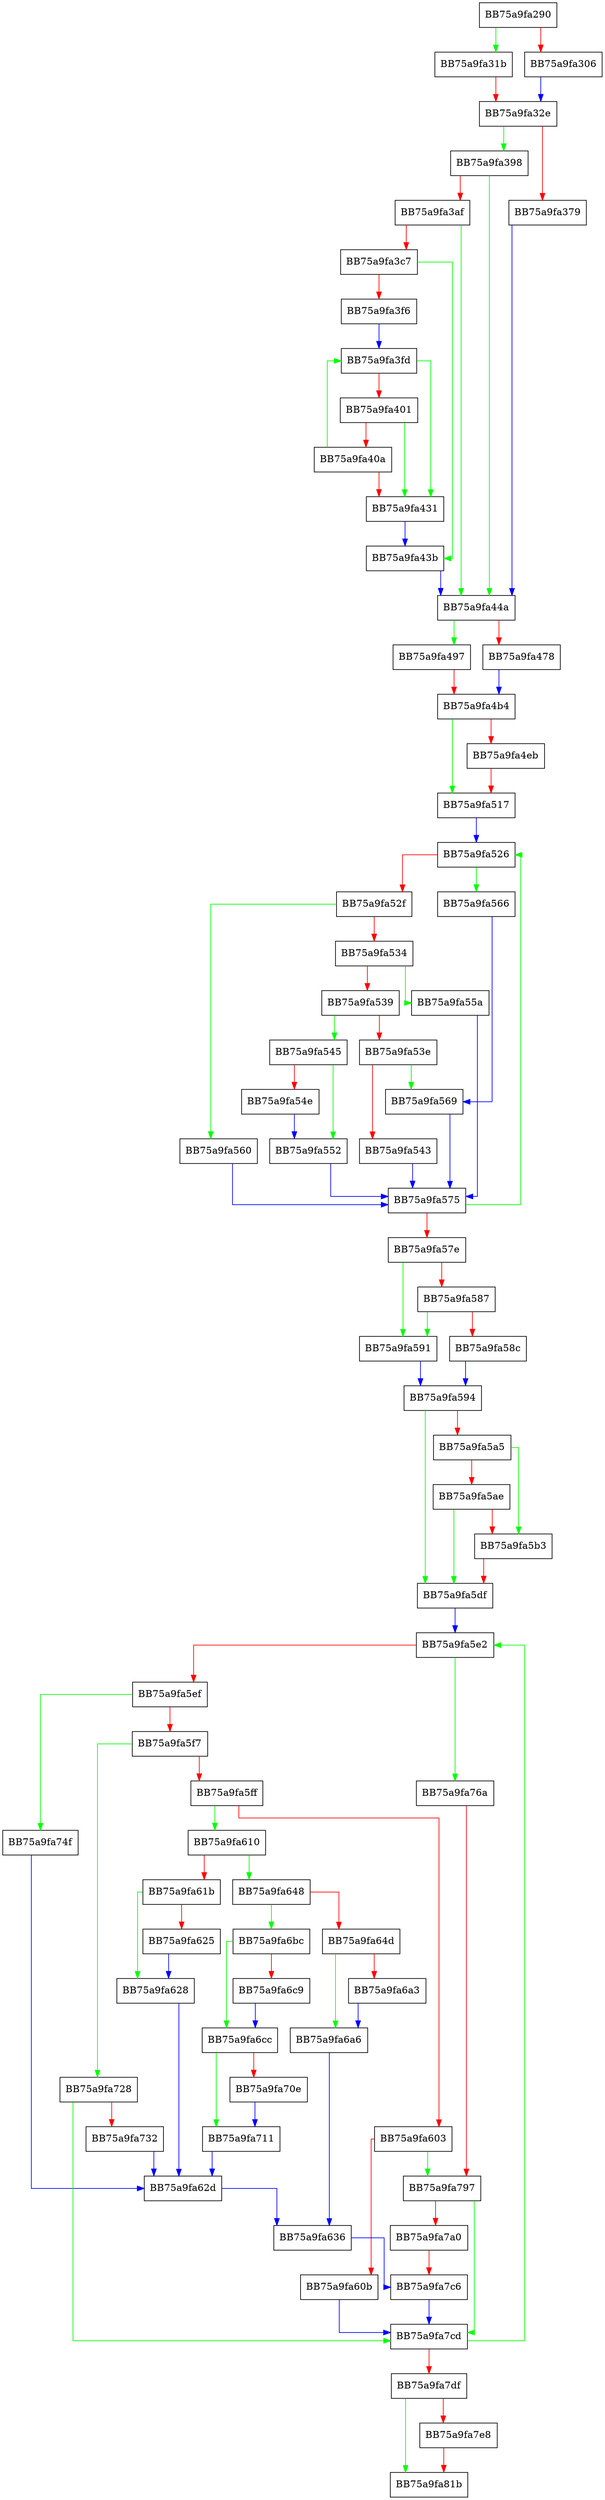 digraph _Putmfld {
  node [shape="box"];
  graph [splines=ortho];
  BB75a9fa290 -> BB75a9fa31b [color="green"];
  BB75a9fa290 -> BB75a9fa306 [color="red"];
  BB75a9fa306 -> BB75a9fa32e [color="blue"];
  BB75a9fa31b -> BB75a9fa32e [color="red"];
  BB75a9fa32e -> BB75a9fa398 [color="green"];
  BB75a9fa32e -> BB75a9fa379 [color="red"];
  BB75a9fa379 -> BB75a9fa44a [color="blue"];
  BB75a9fa398 -> BB75a9fa44a [color="green"];
  BB75a9fa398 -> BB75a9fa3af [color="red"];
  BB75a9fa3af -> BB75a9fa44a [color="green"];
  BB75a9fa3af -> BB75a9fa3c7 [color="red"];
  BB75a9fa3c7 -> BB75a9fa43b [color="green"];
  BB75a9fa3c7 -> BB75a9fa3f6 [color="red"];
  BB75a9fa3f6 -> BB75a9fa3fd [color="blue"];
  BB75a9fa3fd -> BB75a9fa431 [color="green"];
  BB75a9fa3fd -> BB75a9fa401 [color="red"];
  BB75a9fa401 -> BB75a9fa431 [color="green"];
  BB75a9fa401 -> BB75a9fa40a [color="red"];
  BB75a9fa40a -> BB75a9fa3fd [color="green"];
  BB75a9fa40a -> BB75a9fa431 [color="red"];
  BB75a9fa431 -> BB75a9fa43b [color="blue"];
  BB75a9fa43b -> BB75a9fa44a [color="blue"];
  BB75a9fa44a -> BB75a9fa497 [color="green"];
  BB75a9fa44a -> BB75a9fa478 [color="red"];
  BB75a9fa478 -> BB75a9fa4b4 [color="blue"];
  BB75a9fa497 -> BB75a9fa4b4 [color="red"];
  BB75a9fa4b4 -> BB75a9fa517 [color="green"];
  BB75a9fa4b4 -> BB75a9fa4eb [color="red"];
  BB75a9fa4eb -> BB75a9fa517 [color="red"];
  BB75a9fa517 -> BB75a9fa526 [color="blue"];
  BB75a9fa526 -> BB75a9fa566 [color="green"];
  BB75a9fa526 -> BB75a9fa52f [color="red"];
  BB75a9fa52f -> BB75a9fa560 [color="green"];
  BB75a9fa52f -> BB75a9fa534 [color="red"];
  BB75a9fa534 -> BB75a9fa55a [color="green"];
  BB75a9fa534 -> BB75a9fa539 [color="red"];
  BB75a9fa539 -> BB75a9fa545 [color="green"];
  BB75a9fa539 -> BB75a9fa53e [color="red"];
  BB75a9fa53e -> BB75a9fa569 [color="green"];
  BB75a9fa53e -> BB75a9fa543 [color="red"];
  BB75a9fa543 -> BB75a9fa575 [color="blue"];
  BB75a9fa545 -> BB75a9fa552 [color="green"];
  BB75a9fa545 -> BB75a9fa54e [color="red"];
  BB75a9fa54e -> BB75a9fa552 [color="blue"];
  BB75a9fa552 -> BB75a9fa575 [color="blue"];
  BB75a9fa55a -> BB75a9fa575 [color="blue"];
  BB75a9fa560 -> BB75a9fa575 [color="blue"];
  BB75a9fa566 -> BB75a9fa569 [color="blue"];
  BB75a9fa569 -> BB75a9fa575 [color="blue"];
  BB75a9fa575 -> BB75a9fa526 [color="green"];
  BB75a9fa575 -> BB75a9fa57e [color="red"];
  BB75a9fa57e -> BB75a9fa591 [color="green"];
  BB75a9fa57e -> BB75a9fa587 [color="red"];
  BB75a9fa587 -> BB75a9fa591 [color="green"];
  BB75a9fa587 -> BB75a9fa58c [color="red"];
  BB75a9fa58c -> BB75a9fa594 [color="blue"];
  BB75a9fa591 -> BB75a9fa594 [color="blue"];
  BB75a9fa594 -> BB75a9fa5df [color="green"];
  BB75a9fa594 -> BB75a9fa5a5 [color="red"];
  BB75a9fa5a5 -> BB75a9fa5b3 [color="green"];
  BB75a9fa5a5 -> BB75a9fa5ae [color="red"];
  BB75a9fa5ae -> BB75a9fa5df [color="green"];
  BB75a9fa5ae -> BB75a9fa5b3 [color="red"];
  BB75a9fa5b3 -> BB75a9fa5df [color="red"];
  BB75a9fa5df -> BB75a9fa5e2 [color="blue"];
  BB75a9fa5e2 -> BB75a9fa76a [color="green"];
  BB75a9fa5e2 -> BB75a9fa5ef [color="red"];
  BB75a9fa5ef -> BB75a9fa74f [color="green"];
  BB75a9fa5ef -> BB75a9fa5f7 [color="red"];
  BB75a9fa5f7 -> BB75a9fa728 [color="green"];
  BB75a9fa5f7 -> BB75a9fa5ff [color="red"];
  BB75a9fa5ff -> BB75a9fa610 [color="green"];
  BB75a9fa5ff -> BB75a9fa603 [color="red"];
  BB75a9fa603 -> BB75a9fa797 [color="green"];
  BB75a9fa603 -> BB75a9fa60b [color="red"];
  BB75a9fa60b -> BB75a9fa7cd [color="blue"];
  BB75a9fa610 -> BB75a9fa648 [color="green"];
  BB75a9fa610 -> BB75a9fa61b [color="red"];
  BB75a9fa61b -> BB75a9fa628 [color="green"];
  BB75a9fa61b -> BB75a9fa625 [color="red"];
  BB75a9fa625 -> BB75a9fa628 [color="blue"];
  BB75a9fa628 -> BB75a9fa62d [color="blue"];
  BB75a9fa62d -> BB75a9fa636 [color="blue"];
  BB75a9fa636 -> BB75a9fa7c6 [color="blue"];
  BB75a9fa648 -> BB75a9fa6bc [color="green"];
  BB75a9fa648 -> BB75a9fa64d [color="red"];
  BB75a9fa64d -> BB75a9fa6a6 [color="green"];
  BB75a9fa64d -> BB75a9fa6a3 [color="red"];
  BB75a9fa6a3 -> BB75a9fa6a6 [color="blue"];
  BB75a9fa6a6 -> BB75a9fa636 [color="blue"];
  BB75a9fa6bc -> BB75a9fa6cc [color="green"];
  BB75a9fa6bc -> BB75a9fa6c9 [color="red"];
  BB75a9fa6c9 -> BB75a9fa6cc [color="blue"];
  BB75a9fa6cc -> BB75a9fa711 [color="green"];
  BB75a9fa6cc -> BB75a9fa70e [color="red"];
  BB75a9fa70e -> BB75a9fa711 [color="blue"];
  BB75a9fa711 -> BB75a9fa62d [color="blue"];
  BB75a9fa728 -> BB75a9fa7cd [color="green"];
  BB75a9fa728 -> BB75a9fa732 [color="red"];
  BB75a9fa732 -> BB75a9fa62d [color="blue"];
  BB75a9fa74f -> BB75a9fa62d [color="blue"];
  BB75a9fa76a -> BB75a9fa797 [color="red"];
  BB75a9fa797 -> BB75a9fa7cd [color="green"];
  BB75a9fa797 -> BB75a9fa7a0 [color="red"];
  BB75a9fa7a0 -> BB75a9fa7c6 [color="red"];
  BB75a9fa7c6 -> BB75a9fa7cd [color="blue"];
  BB75a9fa7cd -> BB75a9fa5e2 [color="green"];
  BB75a9fa7cd -> BB75a9fa7df [color="red"];
  BB75a9fa7df -> BB75a9fa81b [color="green"];
  BB75a9fa7df -> BB75a9fa7e8 [color="red"];
  BB75a9fa7e8 -> BB75a9fa81b [color="red"];
}